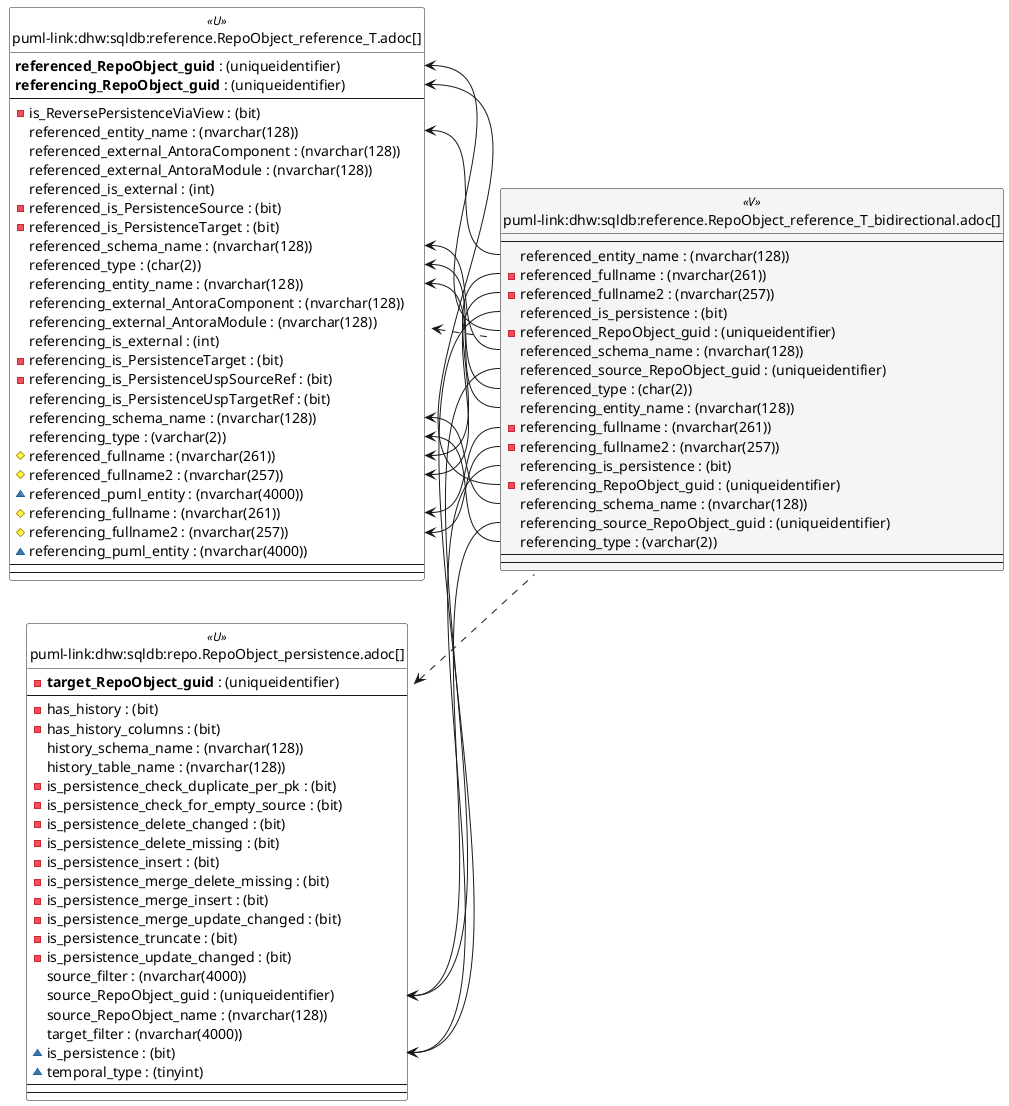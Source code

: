 @startuml
left to right direction
'top to bottom direction
hide circle
'avoide "." issues:
set namespaceSeparator none


skinparam class {
  BackgroundColor White
  BackgroundColor<<FN>> Yellow
  BackgroundColor<<FS>> Yellow
  BackgroundColor<<FT>> LightGray
  BackgroundColor<<IF>> Yellow
  BackgroundColor<<IS>> Yellow
  BackgroundColor<<P>> Aqua
  BackgroundColor<<PC>> Aqua
  BackgroundColor<<SN>> Yellow
  BackgroundColor<<SO>> SlateBlue
  BackgroundColor<<TF>> LightGray
  BackgroundColor<<TR>> Tomato
  BackgroundColor<<U>> White
  BackgroundColor<<V>> WhiteSmoke
  BackgroundColor<<X>> Aqua
  BackgroundColor<<external>> AliceBlue
}


entity "puml-link:dhw:sqldb:reference.RepoObject_reference_T.adoc[]" as reference.RepoObject_reference_T << U >> {
  **referenced_RepoObject_guid** : (uniqueidentifier)
  **referencing_RepoObject_guid** : (uniqueidentifier)
  --
  - is_ReversePersistenceViaView : (bit)
  referenced_entity_name : (nvarchar(128))
  referenced_external_AntoraComponent : (nvarchar(128))
  referenced_external_AntoraModule : (nvarchar(128))
  referenced_is_external : (int)
  - referenced_is_PersistenceSource : (bit)
  - referenced_is_PersistenceTarget : (bit)
  referenced_schema_name : (nvarchar(128))
  referenced_type : (char(2))
  referencing_entity_name : (nvarchar(128))
  referencing_external_AntoraComponent : (nvarchar(128))
  referencing_external_AntoraModule : (nvarchar(128))
  referencing_is_external : (int)
  - referencing_is_PersistenceTarget : (bit)
  - referencing_is_PersistenceUspSourceRef : (bit)
  referencing_is_PersistenceUspTargetRef : (bit)
  referencing_schema_name : (nvarchar(128))
  referencing_type : (varchar(2))
  # referenced_fullname : (nvarchar(261))
  # referenced_fullname2 : (nvarchar(257))
  ~ referenced_puml_entity : (nvarchar(4000))
  # referencing_fullname : (nvarchar(261))
  # referencing_fullname2 : (nvarchar(257))
  ~ referencing_puml_entity : (nvarchar(4000))
  --
  --
}

entity "puml-link:dhw:sqldb:reference.RepoObject_reference_T_bidirectional.adoc[]" as reference.RepoObject_reference_T_bidirectional << V >> {
  --
  referenced_entity_name : (nvarchar(128))
  - referenced_fullname : (nvarchar(261))
  - referenced_fullname2 : (nvarchar(257))
  referenced_is_persistence : (bit)
  - referenced_RepoObject_guid : (uniqueidentifier)
  referenced_schema_name : (nvarchar(128))
  referenced_source_RepoObject_guid : (uniqueidentifier)
  referenced_type : (char(2))
  referencing_entity_name : (nvarchar(128))
  - referencing_fullname : (nvarchar(261))
  - referencing_fullname2 : (nvarchar(257))
  referencing_is_persistence : (bit)
  - referencing_RepoObject_guid : (uniqueidentifier)
  referencing_schema_name : (nvarchar(128))
  referencing_source_RepoObject_guid : (uniqueidentifier)
  referencing_type : (varchar(2))
  --
  --
}

entity "puml-link:dhw:sqldb:repo.RepoObject_persistence.adoc[]" as repo.RepoObject_persistence << U >> {
  - **target_RepoObject_guid** : (uniqueidentifier)
  --
  - has_history : (bit)
  - has_history_columns : (bit)
  history_schema_name : (nvarchar(128))
  history_table_name : (nvarchar(128))
  - is_persistence_check_duplicate_per_pk : (bit)
  - is_persistence_check_for_empty_source : (bit)
  - is_persistence_delete_changed : (bit)
  - is_persistence_delete_missing : (bit)
  - is_persistence_insert : (bit)
  - is_persistence_merge_delete_missing : (bit)
  - is_persistence_merge_insert : (bit)
  - is_persistence_merge_update_changed : (bit)
  - is_persistence_truncate : (bit)
  - is_persistence_update_changed : (bit)
  source_filter : (nvarchar(4000))
  source_RepoObject_guid : (uniqueidentifier)
  source_RepoObject_name : (nvarchar(128))
  target_filter : (nvarchar(4000))
  ~ is_persistence : (bit)
  ~ temporal_type : (tinyint)
  --
  --
}

reference.RepoObject_reference_T <.. reference.RepoObject_reference_T_bidirectional
repo.RepoObject_persistence <.. reference.RepoObject_reference_T_bidirectional
"reference.RepoObject_reference_T::referenced_entity_name" <-- "reference.RepoObject_reference_T_bidirectional::referenced_entity_name"
"reference.RepoObject_reference_T::referenced_fullname" <-- "reference.RepoObject_reference_T_bidirectional::referenced_fullname"
"reference.RepoObject_reference_T::referenced_fullname2" <-- "reference.RepoObject_reference_T_bidirectional::referenced_fullname2"
"reference.RepoObject_reference_T::referenced_RepoObject_guid" <-- "reference.RepoObject_reference_T_bidirectional::referenced_RepoObject_guid"
"reference.RepoObject_reference_T::referenced_schema_name" <-- "reference.RepoObject_reference_T_bidirectional::referenced_schema_name"
"reference.RepoObject_reference_T::referenced_type" <-- "reference.RepoObject_reference_T_bidirectional::referenced_type"
"reference.RepoObject_reference_T::referencing_entity_name" <-- "reference.RepoObject_reference_T_bidirectional::referencing_entity_name"
"reference.RepoObject_reference_T::referencing_fullname" <-- "reference.RepoObject_reference_T_bidirectional::referencing_fullname"
"reference.RepoObject_reference_T::referencing_fullname2" <-- "reference.RepoObject_reference_T_bidirectional::referencing_fullname2"
"reference.RepoObject_reference_T::referencing_RepoObject_guid" <-- "reference.RepoObject_reference_T_bidirectional::referencing_RepoObject_guid"
"reference.RepoObject_reference_T::referencing_schema_name" <-- "reference.RepoObject_reference_T_bidirectional::referencing_schema_name"
"reference.RepoObject_reference_T::referencing_type" <-- "reference.RepoObject_reference_T_bidirectional::referencing_type"
"repo.RepoObject_persistence::is_persistence" <-- "reference.RepoObject_reference_T_bidirectional::referenced_is_persistence"
"repo.RepoObject_persistence::is_persistence" <-- "reference.RepoObject_reference_T_bidirectional::referencing_is_persistence"
"repo.RepoObject_persistence::source_RepoObject_guid" <-- "reference.RepoObject_reference_T_bidirectional::referenced_source_RepoObject_guid"
"repo.RepoObject_persistence::source_RepoObject_guid" <-- "reference.RepoObject_reference_T_bidirectional::referencing_source_RepoObject_guid"
@enduml

